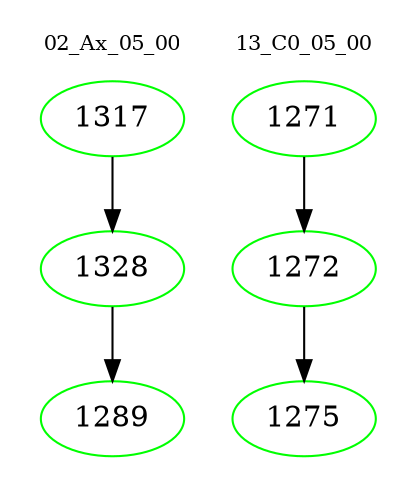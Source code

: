 digraph{
subgraph cluster_0 {
color = white
label = "02_Ax_05_00";
fontsize=10;
T0_1317 [label="1317", color="green"]
T0_1317 -> T0_1328 [color="black"]
T0_1328 [label="1328", color="green"]
T0_1328 -> T0_1289 [color="black"]
T0_1289 [label="1289", color="green"]
}
subgraph cluster_1 {
color = white
label = "13_C0_05_00";
fontsize=10;
T1_1271 [label="1271", color="green"]
T1_1271 -> T1_1272 [color="black"]
T1_1272 [label="1272", color="green"]
T1_1272 -> T1_1275 [color="black"]
T1_1275 [label="1275", color="green"]
}
}

